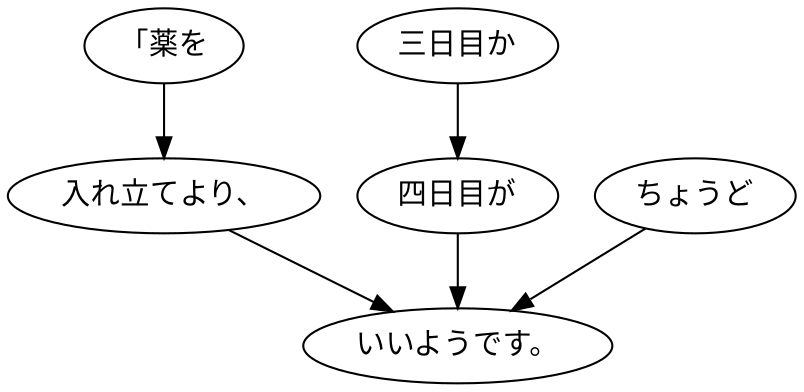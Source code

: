 digraph graph4411 {
	node0 [label="「薬を"];
	node1 [label="入れ立てより、"];
	node2 [label="三日目か"];
	node3 [label="四日目が"];
	node4 [label="ちょうど"];
	node5 [label="いいようです。"];
	node0 -> node1;
	node1 -> node5;
	node2 -> node3;
	node3 -> node5;
	node4 -> node5;
}
